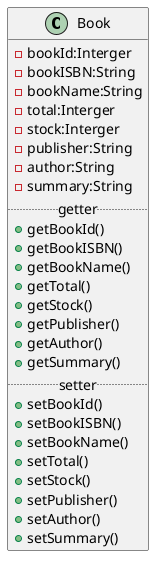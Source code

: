 @startuml
class Book{
    -bookId:Interger
    - bookISBN:String
    -bookName:String 
    -total:Interger 
    -stock:Interger 
    -publisher:String 
    -author:String 
    -summary:String
    ..getter..
    +getBookId()
    +getBookISBN()
    +getBookName()
    +getTotal()
    +getStock()
    +getPublisher()
    +getAuthor()
    +getSummary()
    ..setter..
    +setBookId()
    +setBookISBN()
    +setBookName()
    +setTotal()
    +setStock()
    +setPublisher()
    +setAuthor()
    +setSummary() 
}

@enduml